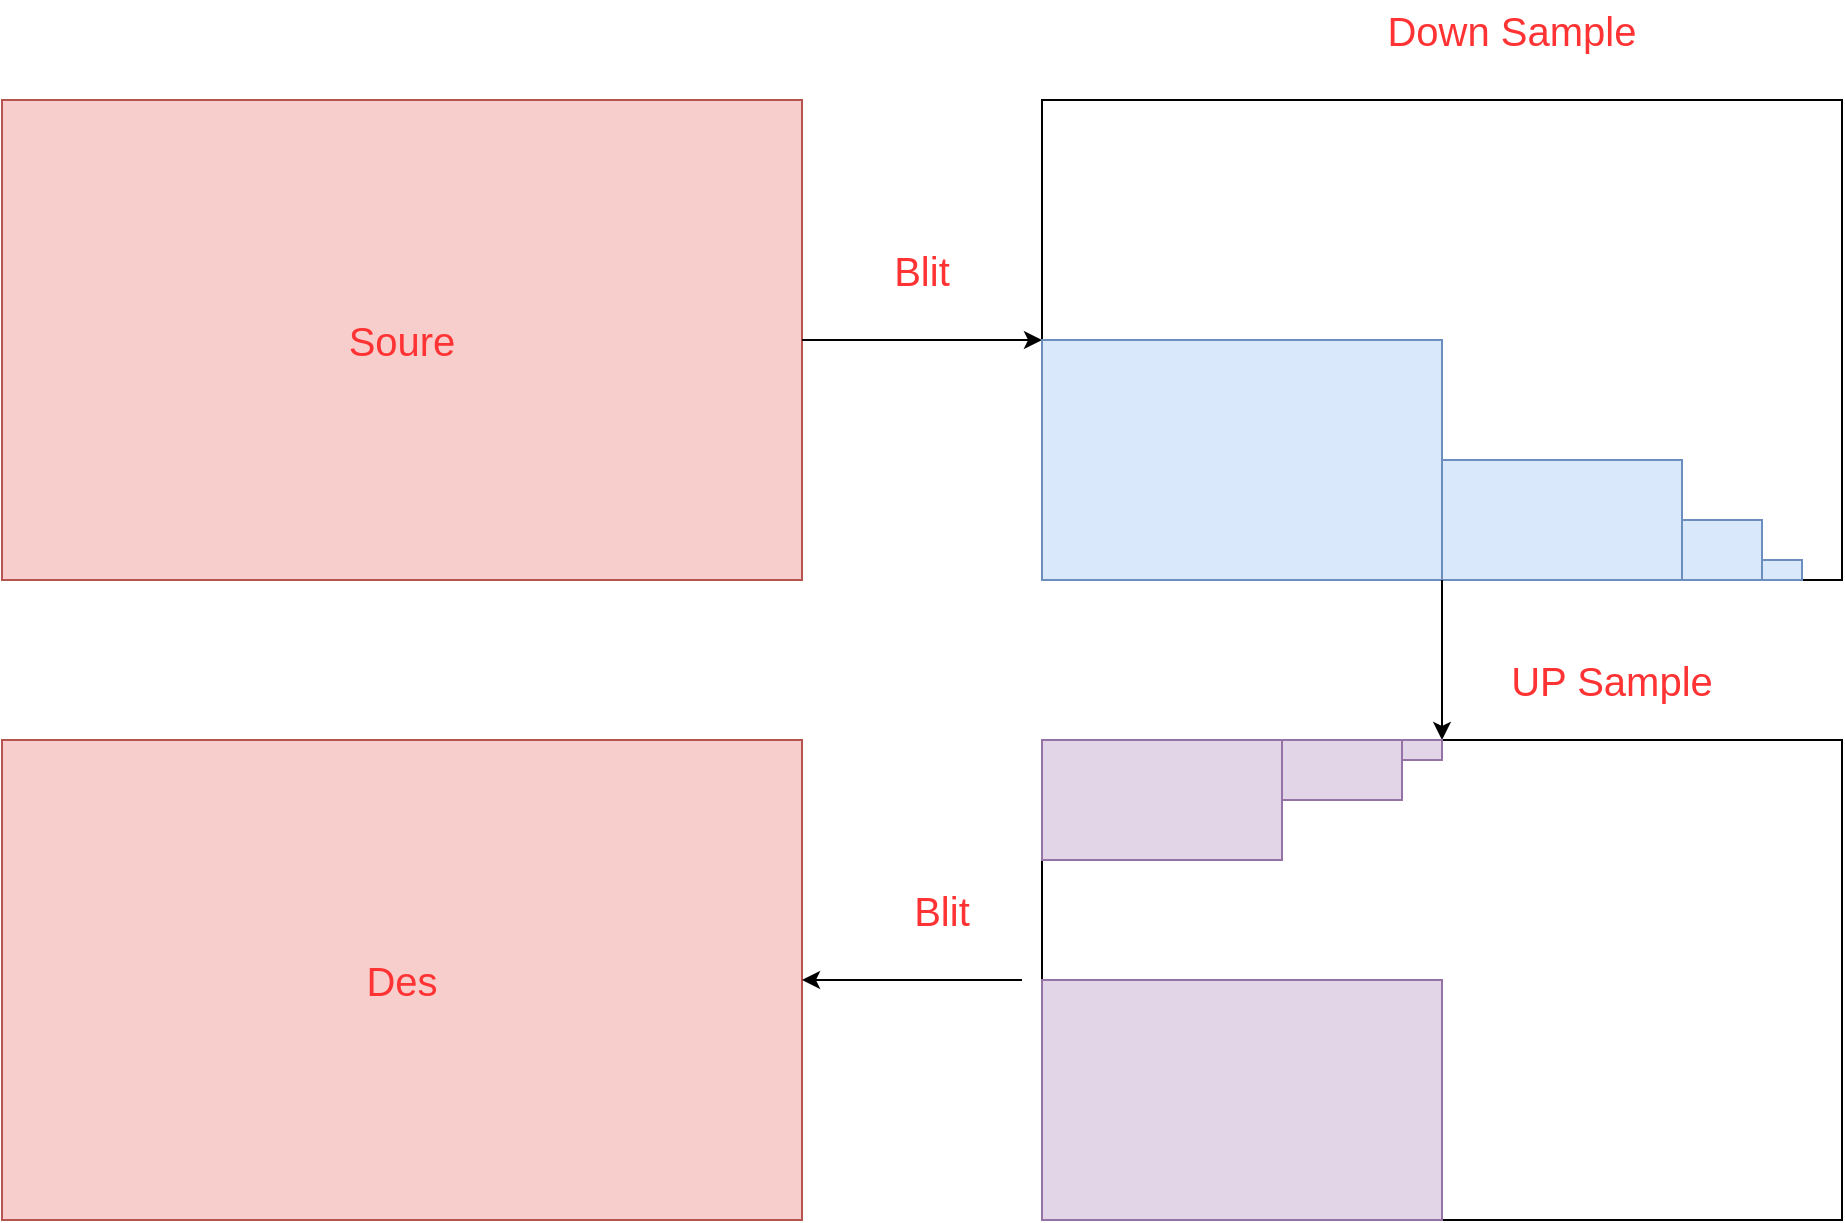 <mxfile version="21.6.8" type="device">
  <diagram id="C5RBs43oDa-KdzZeNtuy" name="Page-1">
    <mxGraphModel dx="1872" dy="994" grid="1" gridSize="10" guides="1" tooltips="1" connect="1" arrows="1" fold="1" page="1" pageScale="1" pageWidth="827" pageHeight="1169" math="0" shadow="0">
      <root>
        <mxCell id="WIyWlLk6GJQsqaUBKTNV-0" />
        <mxCell id="WIyWlLk6GJQsqaUBKTNV-1" parent="WIyWlLk6GJQsqaUBKTNV-0" />
        <mxCell id="9Qpl1ikkE8Cjel05zfQ8-0" value="" style="rounded=0;whiteSpace=wrap;html=1;fillColor=#f8cecc;strokeColor=#b85450;" vertex="1" parent="WIyWlLk6GJQsqaUBKTNV-1">
          <mxGeometry x="240" y="280" width="400" height="240" as="geometry" />
        </mxCell>
        <mxCell id="9Qpl1ikkE8Cjel05zfQ8-1" value="" style="rounded=0;whiteSpace=wrap;html=1;" vertex="1" parent="WIyWlLk6GJQsqaUBKTNV-1">
          <mxGeometry x="760" y="280" width="400" height="240" as="geometry" />
        </mxCell>
        <mxCell id="9Qpl1ikkE8Cjel05zfQ8-2" value="Soure" style="text;html=1;strokeColor=none;fillColor=none;align=center;verticalAlign=middle;whiteSpace=wrap;rounded=0;fontColor=#FF3333;fontSize=20;" vertex="1" parent="WIyWlLk6GJQsqaUBKTNV-1">
          <mxGeometry x="410" y="385" width="60" height="30" as="geometry" />
        </mxCell>
        <mxCell id="9Qpl1ikkE8Cjel05zfQ8-4" value="" style="endArrow=classic;html=1;rounded=0;exitX=1;exitY=0.5;exitDx=0;exitDy=0;entryX=0;entryY=0.5;entryDx=0;entryDy=0;" edge="1" parent="WIyWlLk6GJQsqaUBKTNV-1" source="9Qpl1ikkE8Cjel05zfQ8-0" target="9Qpl1ikkE8Cjel05zfQ8-1">
          <mxGeometry width="50" height="50" relative="1" as="geometry">
            <mxPoint x="840" y="550" as="sourcePoint" />
            <mxPoint x="890" y="500" as="targetPoint" />
          </mxGeometry>
        </mxCell>
        <mxCell id="9Qpl1ikkE8Cjel05zfQ8-5" value="Blit" style="text;html=1;strokeColor=none;fillColor=none;align=center;verticalAlign=middle;whiteSpace=wrap;rounded=0;fontColor=#FF3333;fontSize=20;" vertex="1" parent="WIyWlLk6GJQsqaUBKTNV-1">
          <mxGeometry x="670" y="350" width="60" height="30" as="geometry" />
        </mxCell>
        <mxCell id="9Qpl1ikkE8Cjel05zfQ8-6" value="Down Sample" style="text;html=1;strokeColor=none;fillColor=none;align=center;verticalAlign=middle;whiteSpace=wrap;rounded=0;fontColor=#FF3333;fontSize=20;" vertex="1" parent="WIyWlLk6GJQsqaUBKTNV-1">
          <mxGeometry x="920" y="230" width="150" height="30" as="geometry" />
        </mxCell>
        <mxCell id="9Qpl1ikkE8Cjel05zfQ8-7" value="" style="rounded=0;whiteSpace=wrap;html=1;fillColor=#dae8fc;strokeColor=#6c8ebf;" vertex="1" parent="WIyWlLk6GJQsqaUBKTNV-1">
          <mxGeometry x="760" y="400" width="200" height="120" as="geometry" />
        </mxCell>
        <mxCell id="9Qpl1ikkE8Cjel05zfQ8-8" value="" style="rounded=0;whiteSpace=wrap;html=1;fillColor=#dae8fc;strokeColor=#6c8ebf;" vertex="1" parent="WIyWlLk6GJQsqaUBKTNV-1">
          <mxGeometry x="960" y="460" width="120" height="60" as="geometry" />
        </mxCell>
        <mxCell id="9Qpl1ikkE8Cjel05zfQ8-9" value="" style="rounded=0;whiteSpace=wrap;html=1;fillColor=#dae8fc;strokeColor=#6c8ebf;" vertex="1" parent="WIyWlLk6GJQsqaUBKTNV-1">
          <mxGeometry x="1080" y="490" width="40" height="30" as="geometry" />
        </mxCell>
        <mxCell id="9Qpl1ikkE8Cjel05zfQ8-10" value="" style="rounded=0;whiteSpace=wrap;html=1;fillColor=#dae8fc;strokeColor=#6c8ebf;" vertex="1" parent="WIyWlLk6GJQsqaUBKTNV-1">
          <mxGeometry x="1120" y="510" width="20" height="10" as="geometry" />
        </mxCell>
        <mxCell id="9Qpl1ikkE8Cjel05zfQ8-15" value="" style="rounded=0;whiteSpace=wrap;html=1;" vertex="1" parent="WIyWlLk6GJQsqaUBKTNV-1">
          <mxGeometry x="760" y="600" width="400" height="240" as="geometry" />
        </mxCell>
        <mxCell id="9Qpl1ikkE8Cjel05zfQ8-16" value="" style="endArrow=classic;html=1;rounded=0;entryX=0.5;entryY=0;entryDx=0;entryDy=0;exitX=0;exitY=1;exitDx=0;exitDy=0;" edge="1" parent="WIyWlLk6GJQsqaUBKTNV-1" source="9Qpl1ikkE8Cjel05zfQ8-8" target="9Qpl1ikkE8Cjel05zfQ8-15">
          <mxGeometry width="50" height="50" relative="1" as="geometry">
            <mxPoint x="960" y="530" as="sourcePoint" />
            <mxPoint x="770" y="410" as="targetPoint" />
          </mxGeometry>
        </mxCell>
        <mxCell id="9Qpl1ikkE8Cjel05zfQ8-17" value="UP Sample&lt;br&gt;" style="text;html=1;strokeColor=none;fillColor=none;align=center;verticalAlign=middle;whiteSpace=wrap;rounded=0;fontColor=#FF3333;fontSize=20;" vertex="1" parent="WIyWlLk6GJQsqaUBKTNV-1">
          <mxGeometry x="980" y="555" width="130" height="30" as="geometry" />
        </mxCell>
        <mxCell id="9Qpl1ikkE8Cjel05zfQ8-18" value="" style="rounded=0;whiteSpace=wrap;html=1;fillColor=#e1d5e7;strokeColor=#9673a6;" vertex="1" parent="WIyWlLk6GJQsqaUBKTNV-1">
          <mxGeometry x="940" y="600" width="20" height="10" as="geometry" />
        </mxCell>
        <mxCell id="9Qpl1ikkE8Cjel05zfQ8-20" value="" style="rounded=0;whiteSpace=wrap;html=1;fillColor=#e1d5e7;strokeColor=#9673a6;" vertex="1" parent="WIyWlLk6GJQsqaUBKTNV-1">
          <mxGeometry x="880" y="600" width="60" height="30" as="geometry" />
        </mxCell>
        <mxCell id="9Qpl1ikkE8Cjel05zfQ8-23" value="" style="rounded=0;whiteSpace=wrap;html=1;fillColor=#e1d5e7;strokeColor=#9673a6;" vertex="1" parent="WIyWlLk6GJQsqaUBKTNV-1">
          <mxGeometry x="760" y="600" width="120" height="60" as="geometry" />
        </mxCell>
        <mxCell id="9Qpl1ikkE8Cjel05zfQ8-26" value="" style="rounded=0;whiteSpace=wrap;html=1;fillColor=#e1d5e7;strokeColor=#9673a6;" vertex="1" parent="WIyWlLk6GJQsqaUBKTNV-1">
          <mxGeometry x="760" y="720" width="200" height="120" as="geometry" />
        </mxCell>
        <mxCell id="9Qpl1ikkE8Cjel05zfQ8-27" value="" style="rounded=0;whiteSpace=wrap;html=1;fillColor=#f8cecc;strokeColor=#b85450;" vertex="1" parent="WIyWlLk6GJQsqaUBKTNV-1">
          <mxGeometry x="240" y="600" width="400" height="240" as="geometry" />
        </mxCell>
        <mxCell id="9Qpl1ikkE8Cjel05zfQ8-28" value="" style="endArrow=classic;html=1;rounded=0;entryX=1;entryY=0.5;entryDx=0;entryDy=0;" edge="1" parent="WIyWlLk6GJQsqaUBKTNV-1" target="9Qpl1ikkE8Cjel05zfQ8-27">
          <mxGeometry width="50" height="50" relative="1" as="geometry">
            <mxPoint x="750" y="720" as="sourcePoint" />
            <mxPoint x="770" y="410" as="targetPoint" />
          </mxGeometry>
        </mxCell>
        <mxCell id="9Qpl1ikkE8Cjel05zfQ8-29" value="Blit" style="text;html=1;strokeColor=none;fillColor=none;align=center;verticalAlign=middle;whiteSpace=wrap;rounded=0;fontColor=#FF3333;fontSize=20;" vertex="1" parent="WIyWlLk6GJQsqaUBKTNV-1">
          <mxGeometry x="680" y="670" width="60" height="30" as="geometry" />
        </mxCell>
        <mxCell id="9Qpl1ikkE8Cjel05zfQ8-30" value="Des" style="text;html=1;strokeColor=none;fillColor=none;align=center;verticalAlign=middle;whiteSpace=wrap;rounded=0;fontColor=#FF3333;fontSize=20;" vertex="1" parent="WIyWlLk6GJQsqaUBKTNV-1">
          <mxGeometry x="410" y="705" width="60" height="30" as="geometry" />
        </mxCell>
      </root>
    </mxGraphModel>
  </diagram>
</mxfile>
